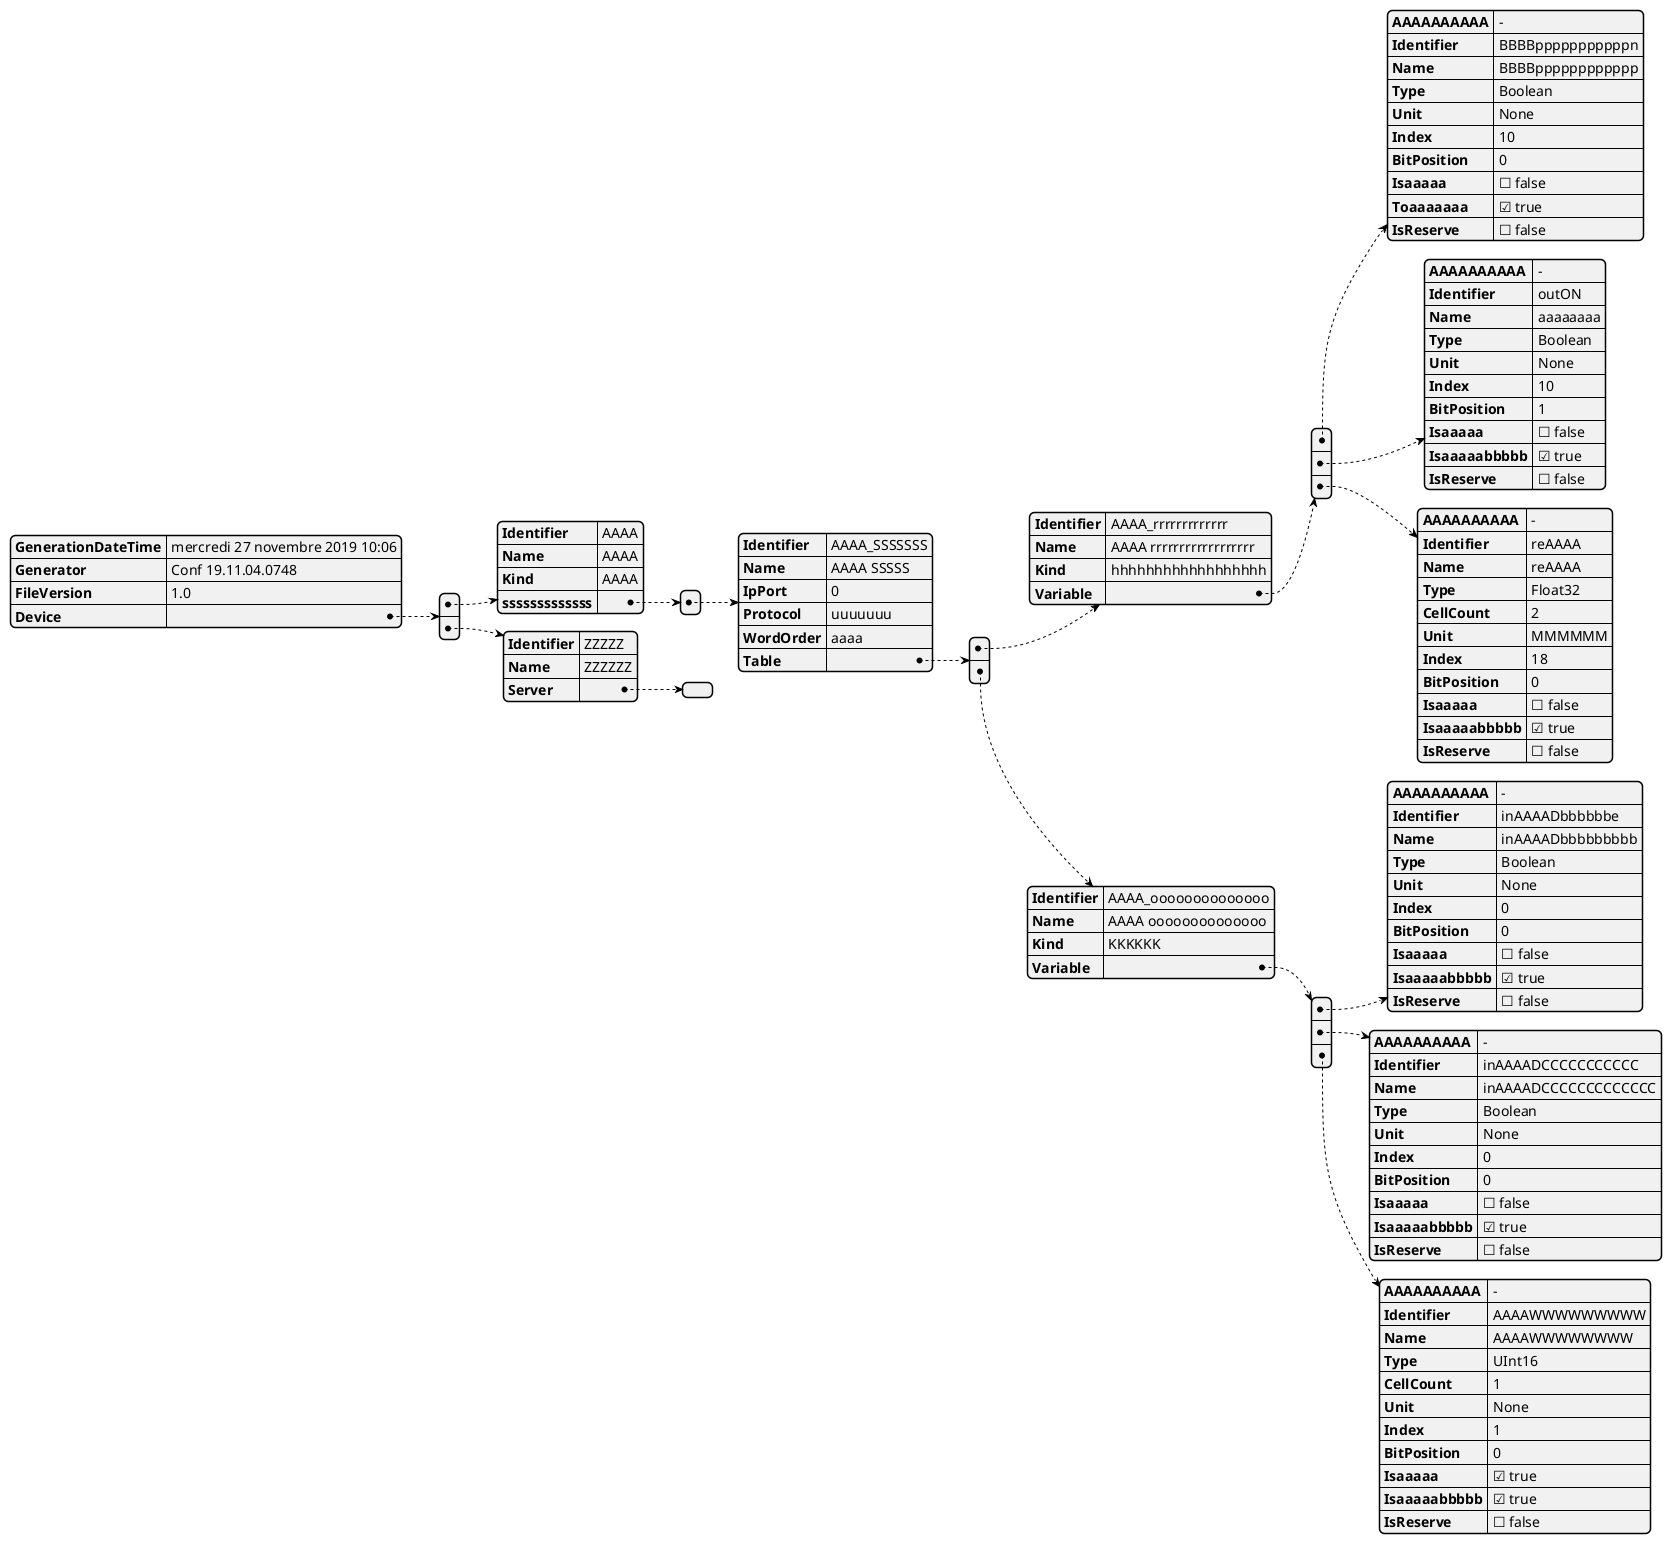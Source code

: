 {
  "sha1": "bd4n9o5rwuts049aeiq97zw8im8r9rk",
  "insertion": {
    "when": "2024-05-30T20:48:22.070Z",
    "url": "https://support.oneskyapp.com/hc/en-us/articles/208047697-JSON-sample-files",
    "user": "plantuml@gmail.com"
  }
}
@startjson
{
   "GenerationDateTime":"mercredi 27 novembre 2019 10:06",
   "Generator":"Conf 19.11.04.0748",
   "FileVersion":"1.0",
   "Device":[
      {
         "Identifier":"AAAA",
         "Name":"AAAA",
         "Kind":"AAAA",
         "sssssssssssss":[
            {
               "Identifier":"AAAA_SSSSSSS",
               "Name":"AAAA SSSSS",
               "IpPort":0,
               "Protocol":"uuuuuuu",
               "WordOrder":"aaaa",
               "Table":[
                  {
                     "Identifier":"AAAA_rrrrrrrrrrrrr",
                     "Name":"AAAA rrrrrrrrrrrrrrrrrr",
                     "Kind":"hhhhhhhhhhhhhhhhhh",
                     "Variable":[
                        {
                           "AAAAAAAAAA":"-",
                           "Identifier":"BBBBpppppppppppn",
                           "Name":"BBBBpppppppppppp",
                           "Type":"Boolean",
                           "Unit":"None",
                           "Index":10,
                           "BitPosition":0,
                           "Isaaaaa":false,
                           "Toaaaaaaa":true,
                           "IsReserve":false
                        },
                        {
                           "AAAAAAAAAA":"-",
                           "Identifier":"outON",
                           "Name":"aaaaaaaa",
                           "Type":"Boolean",
                           "Unit":"None",
                           "Index":10,
                           "BitPosition":1,
                           "Isaaaaa":false,
                           "Isaaaaabbbbb":true,
                           "IsReserve":false
                        },
                        {
                           "AAAAAAAAAA":"-",
                           "Identifier":"reAAAA",
                           "Name":"reAAAA",
                           "Type":"Float32",
                           "CellCount":2,
                           "Unit":"MMMMMM",
                           "Index":18,
                           "BitPosition":0,
                           "Isaaaaa":false,
                           "Isaaaaabbbbb":true,
                           "IsReserve":false
                        }
                     ]
                  },
                  {
                     "Identifier":"AAAA_oooooooooooooo",
                     "Name":"AAAA oooooooooooooo",
                     "Kind":"KKKKKK",
                     "Variable":[
                        {
                           "AAAAAAAAAA":"-",
                           "Identifier":"inAAAADbbbbbbe",
                           "Name":"inAAAADbbbbbbbbb",
                           "Type":"Boolean",
                           "Unit":"None",
                           "Index":0,
                           "BitPosition":0,
                           "Isaaaaa":false,
                           "Isaaaaabbbbb":true,
                           "IsReserve":false
                        },
                        {
                           "AAAAAAAAAA":"-",
                           "Identifier":"inAAAADCCCCCCCCCCC",
                           "Name":"inAAAADCCCCCCCCCCCCC",
                           "Type":"Boolean",
                           "Unit":"None",
                           "Index":0,
                           "BitPosition":0,
                           "Isaaaaa":false,
                           "Isaaaaabbbbb":true,
                           "IsReserve":false
                        },
                        {
                           "AAAAAAAAAA":"-",
                           "Identifier":"AAAAWWWWWWWWW",
                           "Name":"AAAAWWWWWWWW",
                           "Type":"UInt16",
                           "CellCount":1,
                           "Unit":"None",
                           "Index":1,
                           "BitPosition":0,
                           "Isaaaaa":true,
                           "Isaaaaabbbbb":true,
                           "IsReserve":false
                        }
                     ]
                  }
               ]
            }
         ]
      },
      {
         "Identifier":"ZZZZZ",
         "Name":"ZZZZZZ",
         "Server":[
            
         ]
      }
   ]
}
@endjson
